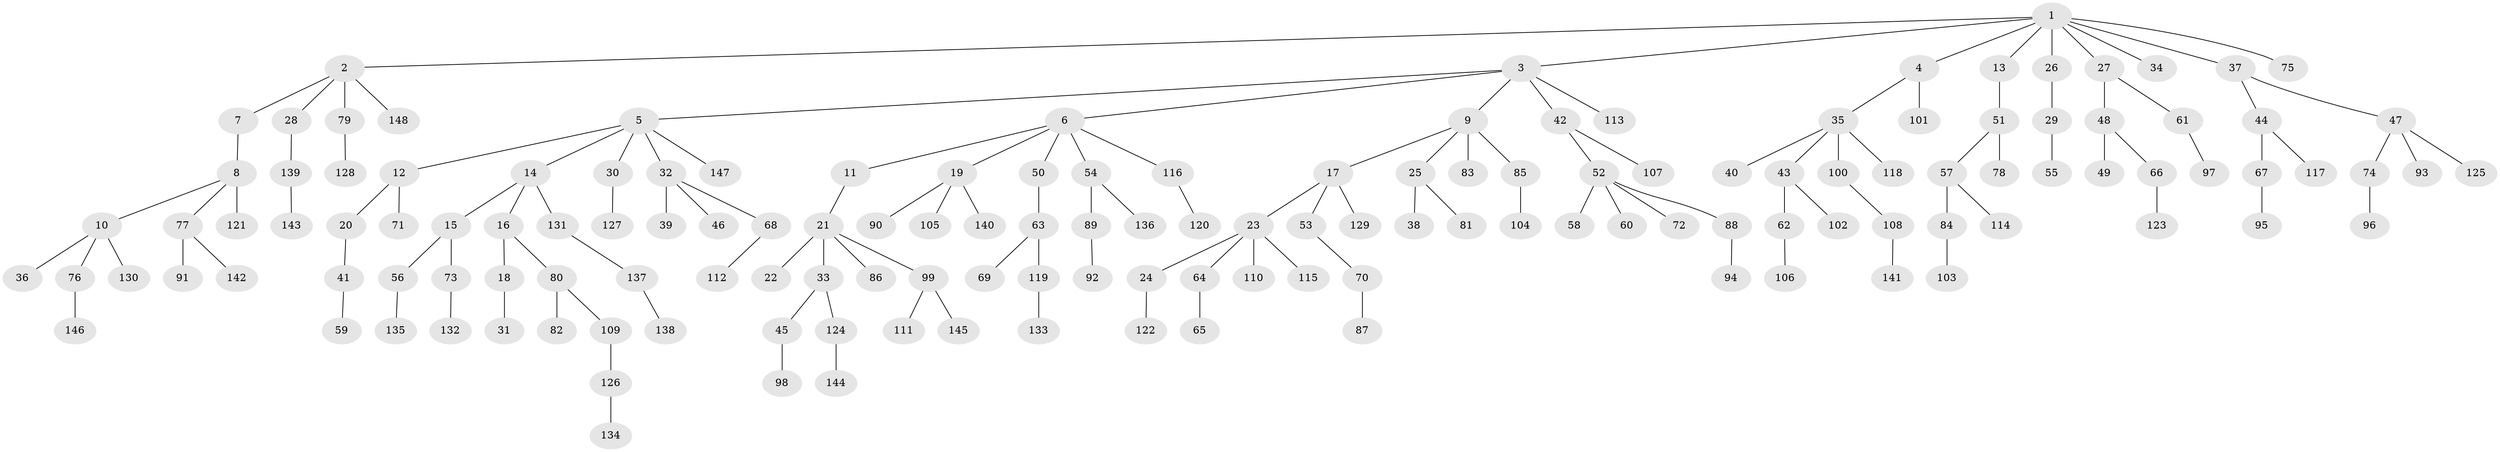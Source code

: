 // coarse degree distribution, {9: 0.009708737864077669, 5: 0.05825242718446602, 7: 0.019417475728155338, 2: 0.23300970873786409, 8: 0.009708737864077669, 3: 0.06796116504854369, 4: 0.038834951456310676, 1: 0.5631067961165048}
// Generated by graph-tools (version 1.1) at 2025/24/03/03/25 07:24:08]
// undirected, 148 vertices, 147 edges
graph export_dot {
graph [start="1"]
  node [color=gray90,style=filled];
  1;
  2;
  3;
  4;
  5;
  6;
  7;
  8;
  9;
  10;
  11;
  12;
  13;
  14;
  15;
  16;
  17;
  18;
  19;
  20;
  21;
  22;
  23;
  24;
  25;
  26;
  27;
  28;
  29;
  30;
  31;
  32;
  33;
  34;
  35;
  36;
  37;
  38;
  39;
  40;
  41;
  42;
  43;
  44;
  45;
  46;
  47;
  48;
  49;
  50;
  51;
  52;
  53;
  54;
  55;
  56;
  57;
  58;
  59;
  60;
  61;
  62;
  63;
  64;
  65;
  66;
  67;
  68;
  69;
  70;
  71;
  72;
  73;
  74;
  75;
  76;
  77;
  78;
  79;
  80;
  81;
  82;
  83;
  84;
  85;
  86;
  87;
  88;
  89;
  90;
  91;
  92;
  93;
  94;
  95;
  96;
  97;
  98;
  99;
  100;
  101;
  102;
  103;
  104;
  105;
  106;
  107;
  108;
  109;
  110;
  111;
  112;
  113;
  114;
  115;
  116;
  117;
  118;
  119;
  120;
  121;
  122;
  123;
  124;
  125;
  126;
  127;
  128;
  129;
  130;
  131;
  132;
  133;
  134;
  135;
  136;
  137;
  138;
  139;
  140;
  141;
  142;
  143;
  144;
  145;
  146;
  147;
  148;
  1 -- 2;
  1 -- 3;
  1 -- 4;
  1 -- 13;
  1 -- 26;
  1 -- 27;
  1 -- 34;
  1 -- 37;
  1 -- 75;
  2 -- 7;
  2 -- 28;
  2 -- 79;
  2 -- 148;
  3 -- 5;
  3 -- 6;
  3 -- 9;
  3 -- 42;
  3 -- 113;
  4 -- 35;
  4 -- 101;
  5 -- 12;
  5 -- 14;
  5 -- 30;
  5 -- 32;
  5 -- 147;
  6 -- 11;
  6 -- 19;
  6 -- 50;
  6 -- 54;
  6 -- 116;
  7 -- 8;
  8 -- 10;
  8 -- 77;
  8 -- 121;
  9 -- 17;
  9 -- 25;
  9 -- 83;
  9 -- 85;
  10 -- 36;
  10 -- 76;
  10 -- 130;
  11 -- 21;
  12 -- 20;
  12 -- 71;
  13 -- 51;
  14 -- 15;
  14 -- 16;
  14 -- 131;
  15 -- 56;
  15 -- 73;
  16 -- 18;
  16 -- 80;
  17 -- 23;
  17 -- 53;
  17 -- 129;
  18 -- 31;
  19 -- 90;
  19 -- 105;
  19 -- 140;
  20 -- 41;
  21 -- 22;
  21 -- 33;
  21 -- 86;
  21 -- 99;
  23 -- 24;
  23 -- 64;
  23 -- 110;
  23 -- 115;
  24 -- 122;
  25 -- 38;
  25 -- 81;
  26 -- 29;
  27 -- 48;
  27 -- 61;
  28 -- 139;
  29 -- 55;
  30 -- 127;
  32 -- 39;
  32 -- 46;
  32 -- 68;
  33 -- 45;
  33 -- 124;
  35 -- 40;
  35 -- 43;
  35 -- 100;
  35 -- 118;
  37 -- 44;
  37 -- 47;
  41 -- 59;
  42 -- 52;
  42 -- 107;
  43 -- 62;
  43 -- 102;
  44 -- 67;
  44 -- 117;
  45 -- 98;
  47 -- 74;
  47 -- 93;
  47 -- 125;
  48 -- 49;
  48 -- 66;
  50 -- 63;
  51 -- 57;
  51 -- 78;
  52 -- 58;
  52 -- 60;
  52 -- 72;
  52 -- 88;
  53 -- 70;
  54 -- 89;
  54 -- 136;
  56 -- 135;
  57 -- 84;
  57 -- 114;
  61 -- 97;
  62 -- 106;
  63 -- 69;
  63 -- 119;
  64 -- 65;
  66 -- 123;
  67 -- 95;
  68 -- 112;
  70 -- 87;
  73 -- 132;
  74 -- 96;
  76 -- 146;
  77 -- 91;
  77 -- 142;
  79 -- 128;
  80 -- 82;
  80 -- 109;
  84 -- 103;
  85 -- 104;
  88 -- 94;
  89 -- 92;
  99 -- 111;
  99 -- 145;
  100 -- 108;
  108 -- 141;
  109 -- 126;
  116 -- 120;
  119 -- 133;
  124 -- 144;
  126 -- 134;
  131 -- 137;
  137 -- 138;
  139 -- 143;
}
